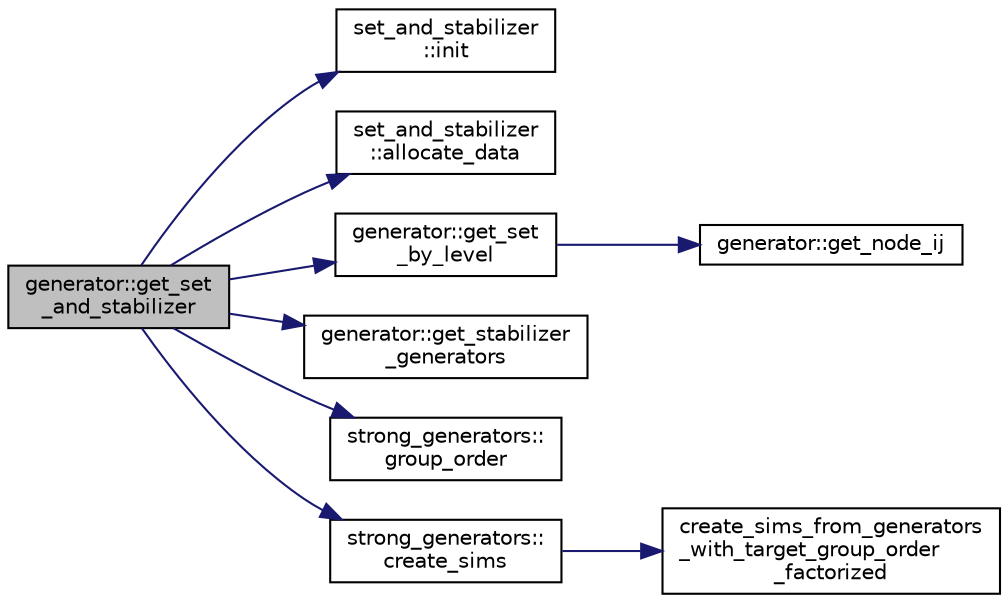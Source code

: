 digraph "generator::get_set_and_stabilizer"
{
  edge [fontname="Helvetica",fontsize="10",labelfontname="Helvetica",labelfontsize="10"];
  node [fontname="Helvetica",fontsize="10",shape=record];
  rankdir="LR";
  Node8945 [label="generator::get_set\l_and_stabilizer",height=0.2,width=0.4,color="black", fillcolor="grey75", style="filled", fontcolor="black"];
  Node8945 -> Node8946 [color="midnightblue",fontsize="10",style="solid",fontname="Helvetica"];
  Node8946 [label="set_and_stabilizer\l::init",height=0.2,width=0.4,color="black", fillcolor="white", style="filled",URL="$de/df6/classset__and__stabilizer.html#a9824acdea41591e8086e76aa8b2e4b53"];
  Node8945 -> Node8947 [color="midnightblue",fontsize="10",style="solid",fontname="Helvetica"];
  Node8947 [label="set_and_stabilizer\l::allocate_data",height=0.2,width=0.4,color="black", fillcolor="white", style="filled",URL="$de/df6/classset__and__stabilizer.html#ad5d7e012c6bc6fc25f491fe680aa32fa"];
  Node8945 -> Node8948 [color="midnightblue",fontsize="10",style="solid",fontname="Helvetica"];
  Node8948 [label="generator::get_set\l_by_level",height=0.2,width=0.4,color="black", fillcolor="white", style="filled",URL="$d7/d73/classgenerator.html#a3012a80d862b42c848b84584389c8594"];
  Node8948 -> Node8949 [color="midnightblue",fontsize="10",style="solid",fontname="Helvetica"];
  Node8949 [label="generator::get_node_ij",height=0.2,width=0.4,color="black", fillcolor="white", style="filled",URL="$d7/d73/classgenerator.html#a8cea5411b42336694738530732ede540"];
  Node8945 -> Node8950 [color="midnightblue",fontsize="10",style="solid",fontname="Helvetica"];
  Node8950 [label="generator::get_stabilizer\l_generators",height=0.2,width=0.4,color="black", fillcolor="white", style="filled",URL="$d7/d73/classgenerator.html#a744da633f741e1aa27701fe9d203d564"];
  Node8945 -> Node8951 [color="midnightblue",fontsize="10",style="solid",fontname="Helvetica"];
  Node8951 [label="strong_generators::\lgroup_order",height=0.2,width=0.4,color="black", fillcolor="white", style="filled",URL="$dc/d09/classstrong__generators.html#a91f453c2bfd6502b96f4b4eed16beb20"];
  Node8945 -> Node8952 [color="midnightblue",fontsize="10",style="solid",fontname="Helvetica"];
  Node8952 [label="strong_generators::\lcreate_sims",height=0.2,width=0.4,color="black", fillcolor="white", style="filled",URL="$dc/d09/classstrong__generators.html#afca700d50772a39eeb74239355ae67e1"];
  Node8952 -> Node8953 [color="midnightblue",fontsize="10",style="solid",fontname="Helvetica"];
  Node8953 [label="create_sims_from_generators\l_with_target_group_order\l_factorized",height=0.2,width=0.4,color="black", fillcolor="white", style="filled",URL="$d2/d3a/group__theory_8h.html#a40f2df36e351d6e63bd2bb196cc5b430"];
}
